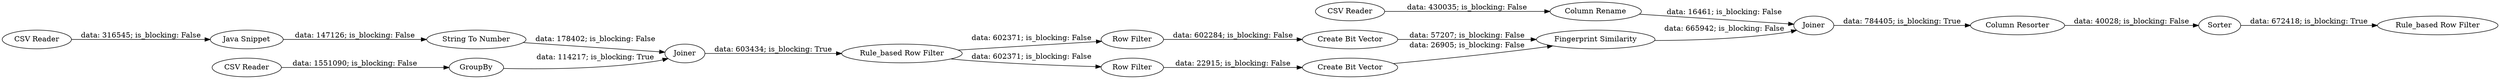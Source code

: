 digraph {
	"-6970397232384240571_108" [label=Sorter]
	"-6970397232384240571_96" [label="CSV Reader"]
	"-6970397232384240571_101" [label="Row Filter"]
	"-6970397232384240571_110" [label="Column Rename"]
	"-6970397232384240571_71" [label=Joiner]
	"-6970397232384240571_114" [label="Rule_based Row Filter"]
	"-6970397232384240571_112" [label="Row Filter"]
	"-6970397232384240571_103" [label="Java Snippet"]
	"-6970397232384240571_69" [label="CSV Reader"]
	"-6970397232384240571_82" [label="Create Bit Vector"]
	"-6970397232384240571_116" [label="String To Number"]
	"-6970397232384240571_94" [label="Column Resorter"]
	"-6970397232384240571_106" [label=Joiner]
	"-6970397232384240571_117" [label="CSV Reader"]
	"-6970397232384240571_109" [label="Rule_based Row Filter"]
	"-6970397232384240571_104" [label=GroupBy]
	"-6970397232384240571_100" [label="Create Bit Vector"]
	"-6970397232384240571_81" [label="Fingerprint Similarity"]
	"-6970397232384240571_108" -> "-6970397232384240571_114" [label="data: 672418; is_blocking: True"]
	"-6970397232384240571_117" -> "-6970397232384240571_110" [label="data: 430035; is_blocking: False"]
	"-6970397232384240571_69" -> "-6970397232384240571_104" [label="data: 1551090; is_blocking: False"]
	"-6970397232384240571_82" -> "-6970397232384240571_81" [label="data: 26905; is_blocking: False"]
	"-6970397232384240571_116" -> "-6970397232384240571_71" [label="data: 178402; is_blocking: False"]
	"-6970397232384240571_100" -> "-6970397232384240571_81" [label="data: 57207; is_blocking: False"]
	"-6970397232384240571_109" -> "-6970397232384240571_112" [label="data: 602371; is_blocking: False"]
	"-6970397232384240571_94" -> "-6970397232384240571_108" [label="data: 40028; is_blocking: False"]
	"-6970397232384240571_103" -> "-6970397232384240571_116" [label="data: 147126; is_blocking: False"]
	"-6970397232384240571_101" -> "-6970397232384240571_100" [label="data: 602284; is_blocking: False"]
	"-6970397232384240571_109" -> "-6970397232384240571_101" [label="data: 602371; is_blocking: False"]
	"-6970397232384240571_106" -> "-6970397232384240571_94" [label="data: 784405; is_blocking: True"]
	"-6970397232384240571_71" -> "-6970397232384240571_109" [label="data: 603434; is_blocking: True"]
	"-6970397232384240571_112" -> "-6970397232384240571_82" [label="data: 22915; is_blocking: False"]
	"-6970397232384240571_81" -> "-6970397232384240571_106" [label="data: 665942; is_blocking: False"]
	"-6970397232384240571_104" -> "-6970397232384240571_71" [label="data: 114217; is_blocking: True"]
	"-6970397232384240571_110" -> "-6970397232384240571_106" [label="data: 16461; is_blocking: False"]
	"-6970397232384240571_96" -> "-6970397232384240571_103" [label="data: 316545; is_blocking: False"]
	rankdir=LR
}
